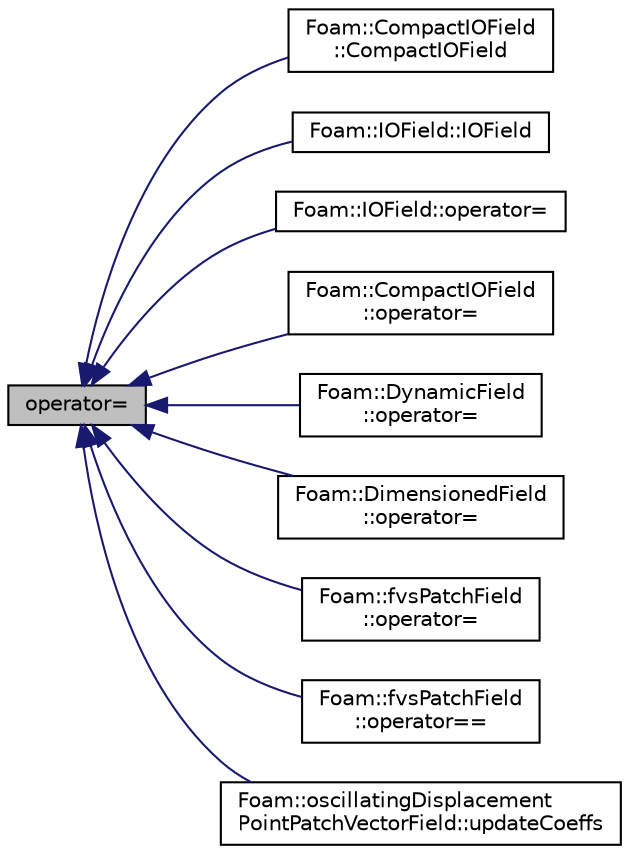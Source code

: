 digraph "operator="
{
  bgcolor="transparent";
  edge [fontname="Helvetica",fontsize="10",labelfontname="Helvetica",labelfontsize="10"];
  node [fontname="Helvetica",fontsize="10",shape=record];
  rankdir="LR";
  Node1 [label="operator=",height=0.2,width=0.4,color="black", fillcolor="grey75", style="filled", fontcolor="black"];
  Node1 -> Node2 [dir="back",color="midnightblue",fontsize="10",style="solid",fontname="Helvetica"];
  Node2 [label="Foam::CompactIOField\l::CompactIOField",height=0.2,width=0.4,color="black",URL="$a00323.html#a0bf304c214c143d9a9b34b88dcf34a35",tooltip="Construct from IOobject and a Field. "];
  Node1 -> Node3 [dir="back",color="midnightblue",fontsize="10",style="solid",fontname="Helvetica"];
  Node3 [label="Foam::IOField::IOField",height=0.2,width=0.4,color="black",URL="$a01165.html#aa866e90cab40cdf1c88bf00eb4611345",tooltip="Construct from components. "];
  Node1 -> Node4 [dir="back",color="midnightblue",fontsize="10",style="solid",fontname="Helvetica"];
  Node4 [label="Foam::IOField::operator=",height=0.2,width=0.4,color="black",URL="$a01165.html#aa2137aeb67e1597524bc2e773082aceb"];
  Node1 -> Node5 [dir="back",color="midnightblue",fontsize="10",style="solid",fontname="Helvetica"];
  Node5 [label="Foam::CompactIOField\l::operator=",height=0.2,width=0.4,color="black",URL="$a00323.html#ada06de73771cf9b8a574ef50b36e2a93"];
  Node1 -> Node6 [dir="back",color="midnightblue",fontsize="10",style="solid",fontname="Helvetica"];
  Node6 [label="Foam::DynamicField\l::operator=",height=0.2,width=0.4,color="black",URL="$a00591.html#a51a441611fc7ef78e32e3babd42d022a",tooltip="Assignment from DynamicField. "];
  Node1 -> Node7 [dir="back",color="midnightblue",fontsize="10",style="solid",fontname="Helvetica"];
  Node7 [label="Foam::DimensionedField\l::operator=",height=0.2,width=0.4,color="black",URL="$a00527.html#a5fa49d0ff7bda0b6d1d814bd1e948800"];
  Node1 -> Node8 [dir="back",color="midnightblue",fontsize="10",style="solid",fontname="Helvetica"];
  Node8 [label="Foam::fvsPatchField\l::operator=",height=0.2,width=0.4,color="black",URL="$a00885.html#a6a896c9a07142ef7985d976d61181176"];
  Node1 -> Node9 [dir="back",color="midnightblue",fontsize="10",style="solid",fontname="Helvetica"];
  Node9 [label="Foam::fvsPatchField\l::operator==",height=0.2,width=0.4,color="black",URL="$a00885.html#a45f612e32be0f7ab4272d5e192dc9154"];
  Node1 -> Node10 [dir="back",color="midnightblue",fontsize="10",style="solid",fontname="Helvetica"];
  Node10 [label="Foam::oscillatingDisplacement\lPointPatchVectorField::updateCoeffs",height=0.2,width=0.4,color="black",URL="$a01716.html#a7e24eafac629d3733181cd942d4c902f",tooltip="Update the coefficients associated with the patch field. "];
}
